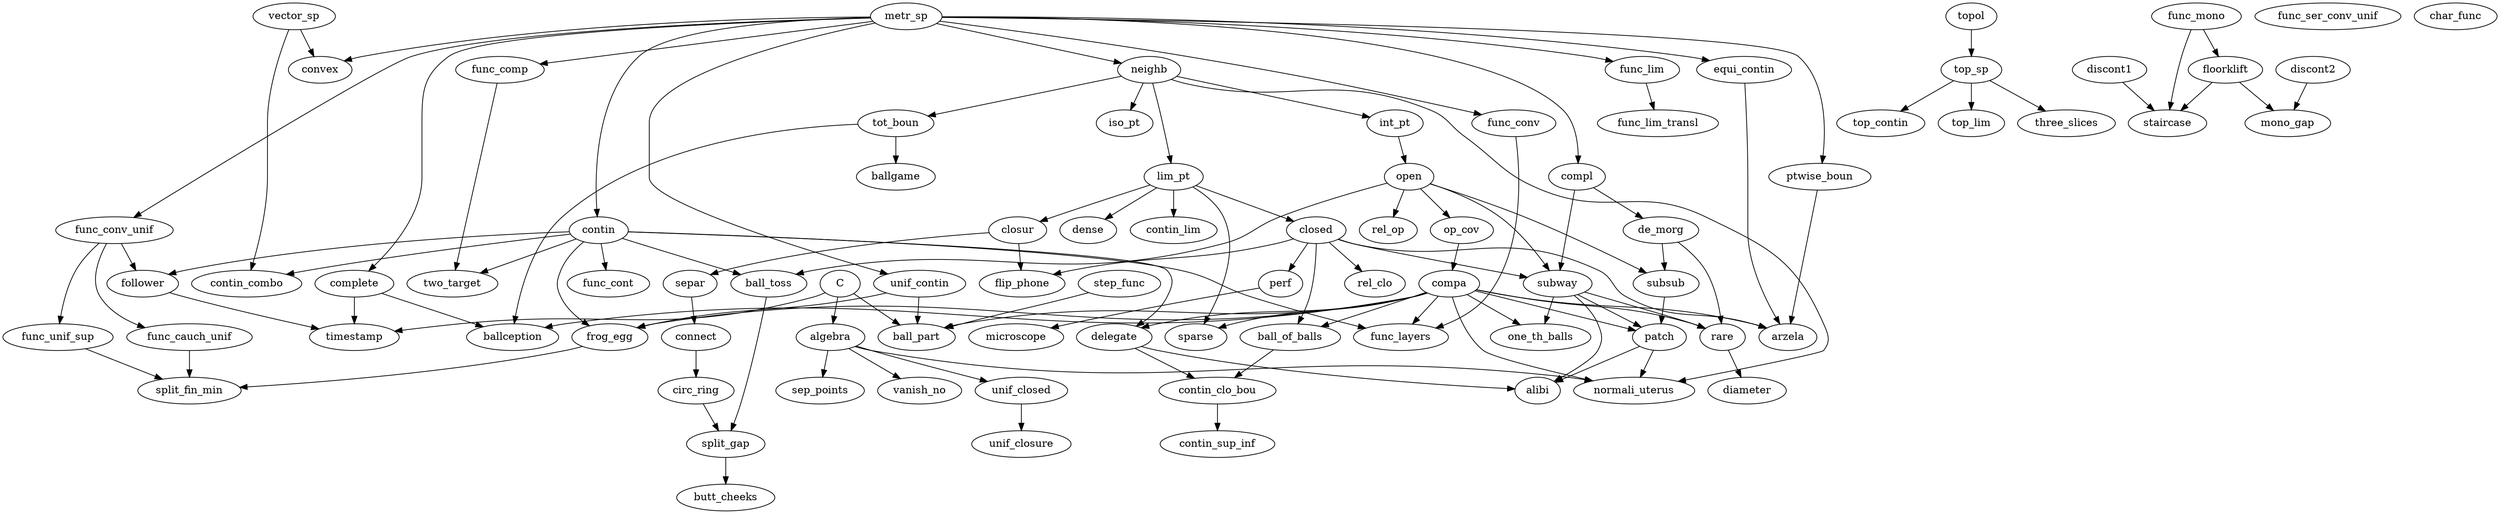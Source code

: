 digraph G {
  metr_sp -> neighb;
  metr_sp -> compl;
  neighb -> int_pt;
  neighb -> lim_pt;
  neighb -> iso_pt;
  int_pt -> open;
  lim_pt -> closed;
  lim_pt -> closur;
  lim_pt -> dense;
  closed -> perf;
  closed -> rel_clo;
  open -> rel_op;
  open-> op_cov;
  op_cov -> compa;
  compl -> de_morg;
  compl -> subway;
  open -> subway;
  closed -> subway;
  subway -> one_th_balls;
  compa -> one_th_balls;
  open -> subsub;
  de_morg -> subsub;
  subsub -> patch;
  compa -> patch;
  subway -> patch;
  closed -> flip_phone;
  closur -> flip_phone;
  compa -> rare;
  subway -> rare;
  de_morg -> rare;
  compa -> sparse;
  lim_pt -> sparse;
  rare -> diameter;
  vector_sp -> convex;
  metr_sp -> convex;
  closur -> separ;
  separ -> connect;
  connect -> circ_ring;
  metr_sp -> func_lim;
  metr_sp -> contin;
  perf -> microscope;
  func_lim -> func_lim_transl;
  contin -> func_cont;
  metr_sp -> func_comp;
  contin -> two_target;
  func_comp -> two_target;
  open -> ball_toss;
  contin -> ball_toss;
  lim_pt -> contin_lim;
  contin -> contin_combo;
  vector_sp -> contin_combo;
  compa -> ball_of_balls;
  closed -> ball_of_balls;
  compa -> delegate;
  contin -> delegate;
  ball_of_balls -> contin_clo_bou;
  delegate -> contin_clo_bou;
  contin_clo_bou -> contin_sup_inf;
  delegate -> alibi
  patch -> alibi
  subway -> alibi
  metr_sp -> unif_contin
  unif_contin -> frog_egg
  compa -> frog_egg
  contin -> frog_egg
  circ_ring -> split_gap
  ball_toss -> split_gap
  split_gap -> butt_cheeks
  topol -> top_sp
  top_sp -> top_contin
  top_sp -> top_lim
  top_sp -> three_slices
  discont1
  discont2
  func_mono
  func_mono -> floorklift
  discont2 -> mono_gap
  floorklift -> mono_gap
  func_mono -> staircase
  floorklift -> staircase
  discont1 -> staircase
  metr_sp -> func_conv
  metr_sp -> func_conv_unif
  func_conv_unif -> func_cauch_unif
  func_conv_unif -> func_unif_sup
  func_ser_conv_unif
  contin -> follower
  func_conv_unif -> follower
  C -> timestamp
  follower -> timestamp
  metr_sp -> complete
  complete -> timestamp
  compa -> func_layers
  contin -> func_layers
  func_conv -> func_layers
  neighb -> tot_boun
  tot_boun -> ballception
  compa -> ballception
  complete -> ballception
  tot_boun -> ballgame
  metr_sp -> ptwise_boun
  metr_sp -> equi_contin
  frog_egg -> split_fin_min
  func_unif_sup -> split_fin_min
  func_cauch_unif -> split_fin_min
  ptwise_boun -> arzela
  equi_contin -> arzela
  closed -> arzela
  compa -> arzela
  char_func
  step_func
  C -> ball_part
  unif_contin -> ball_part
  compa -> ball_part
  step_func -> ball_part
  C -> algebra
  algebra -> unif_closed
  unif_closed -> unif_closure
  algebra -> sep_points
  algebra -> vanish_no
  patch -> normali_uterus
  algebra -> normali_uterus
  neighb -> normali_uterus
  compa -> normali_uterus
}

/*
 * de_morg = De Morgan's Law
 * subway = Complement of Open Sets is Closed
 * one_th_balls = Compact Sets are Closed
 * subsub = Union/Intersection of Open/Closed Sets
 * patch = Closed subsets of compact sets are compact
 * flip_phone = Characterization of Closure
 * rare = Infinite Intersection of Compact Sets Nonempty when Finite Intersection Always Nonempty
 * sparse = Compact sets are Sequentially compact
 * microscope = Cantor 1/3 set is perfect
 * circ_ring = Characterization of Connected Sets
 * two_target = Composition of Partially Continuous Function is Partially Continuous
 * ball_toss = Continuous iff preimage of open sets are open
 * delegate = Continuous mpas preserve compactness
 * contin_lim = Continuous maps preserve limits
 * contin_combo = Combos of continuous maps are continuous
 * ball_of_balls = Compact implies closed and bounded
 * contin_clo_bou = Continuous func image of compact set is closed and bounded;
 * contin_sup_inf = Continuous func achieves inf and sup on compact set
 * alibi = 1-to-1 map from compact metric space preserves open sets
 * frog_egg = continuous map from a compact metric space is uniformly continuous
 * split_gap = continuous maps preserve connectedness
 * butt_cheeks = intermediate value theorem
 * three_slices = extended reals topology makes R compact
 * floorklift = left and right limits always exist for monotonically increasing func + inequality involving sup/inf
 * staircase = Monotone function on open interval has countably many discontinuities
 * mono_gap = Monotone funcs R to R have no discont of 2nd kind
 * func_cauch_unif = Equivalent characterization of function uniform convergence
 * func_unif_sup = Converges uniformly iff supremum of distance goes to zero as function sequence goes to infinity
 * func_ser_conv_unif = Function series converges uniformsly if supremum less than terms of convergent sequence (via comparison test)
 * follower = if sequence of pointwise convergent, continuous functions converges uniformly then converges to continuous function
 * timestamp = if Y complete, C(X;Y) is complete
 * func_layers = monotone sequence of continuous functions on a compact metric space converges uniformly
 * ballception = compact iff totally bounded and complete
 * ballgame = if you have arbitrary epsilon maps with totally bounded images as well as "reverse continuity" then totally bounded
 * split_fin_min = Cauchy sequence of contin,boun functions from compact metric space is equicontin
 * arzela = Arzela-Escoli: set of contin,boun funcs is compact iff closed and ptwise bounded and equicontinuous
 * ball_part = claim that all contin,boun functions from [0,1] can be approximated by a step function
 * normali_uterus = lemma that we can create arbitrary uterus func
 * */
